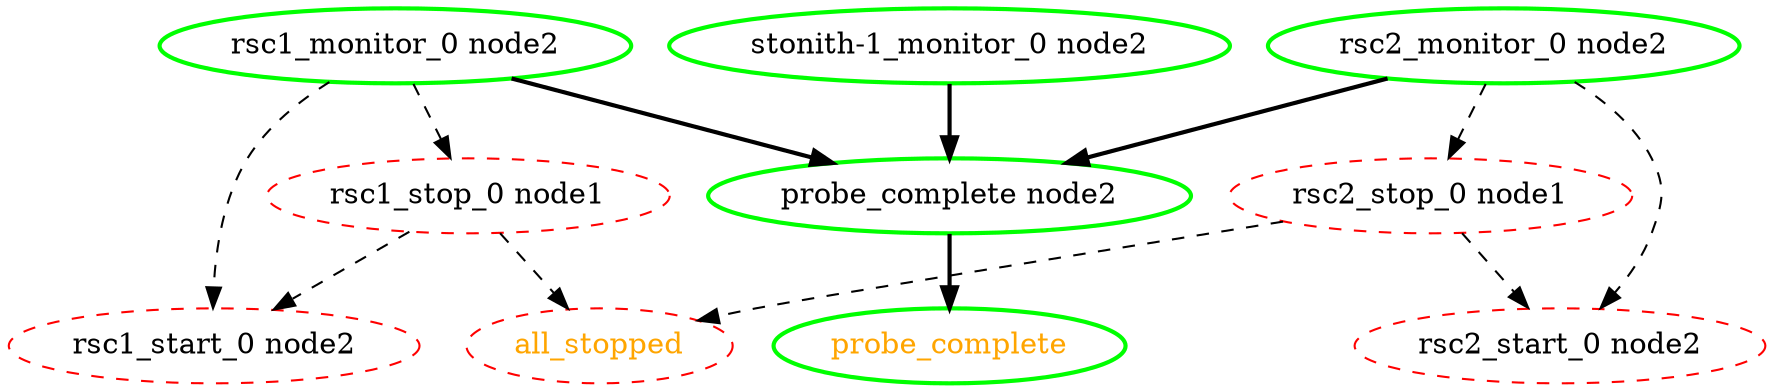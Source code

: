  digraph "g" {
"all_stopped" [ style=dashed color="red" fontcolor="orange" ]
"probe_complete node2" -> "probe_complete" [ style = bold]
"probe_complete node2" [ style=bold color="green" fontcolor="black" ]
"probe_complete" [ style=bold color="green" fontcolor="orange" ]
"rsc1_monitor_0 node2" -> "probe_complete node2" [ style = bold]
"rsc1_monitor_0 node2" -> "rsc1_start_0 node2" [ style = dashed]
"rsc1_monitor_0 node2" -> "rsc1_stop_0 node1" [ style = dashed]
"rsc1_monitor_0 node2" [ style=bold color="green" fontcolor="black" ]
"rsc1_start_0 node2" [ style=dashed color="red" fontcolor="black" ]
"rsc1_stop_0 node1" -> "all_stopped" [ style = dashed]
"rsc1_stop_0 node1" -> "rsc1_start_0 node2" [ style = dashed]
"rsc1_stop_0 node1" [ style=dashed color="red" fontcolor="black" ]
"rsc2_monitor_0 node2" -> "probe_complete node2" [ style = bold]
"rsc2_monitor_0 node2" -> "rsc2_start_0 node2" [ style = dashed]
"rsc2_monitor_0 node2" -> "rsc2_stop_0 node1" [ style = dashed]
"rsc2_monitor_0 node2" [ style=bold color="green" fontcolor="black" ]
"rsc2_start_0 node2" [ style=dashed color="red" fontcolor="black" ]
"rsc2_stop_0 node1" -> "all_stopped" [ style = dashed]
"rsc2_stop_0 node1" -> "rsc2_start_0 node2" [ style = dashed]
"rsc2_stop_0 node1" [ style=dashed color="red" fontcolor="black" ]
"stonith-1_monitor_0 node2" -> "probe_complete node2" [ style = bold]
"stonith-1_monitor_0 node2" [ style=bold color="green" fontcolor="black" ]
}
